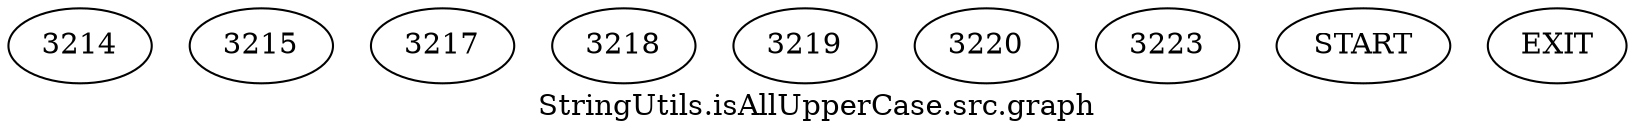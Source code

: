 /* --------------------------------------------------- */
/* Generated by Dr. Garbage Control Flow Graph Factory */
/* http://www.drgarbage.com                            */
/* Version: 4.5.0.201508311741                         */
/* Retrieved on: 2020-01-06 16:00:31.038               */
/* --------------------------------------------------- */
digraph "StringUtils.isAllUpperCase.src.graph" {
 graph [label="StringUtils.isAllUpperCase.src.graph"];
 2 [label="3214" ]
 3 [label="3215" ]
 4 [label="3217" ]
 5 [label="3218" ]
 6 [label="3219" ]
 7 [label="3220" ]
 8 [label="3223" ]
 9 [label="START" ]
 10 [label="EXIT" ]
 9  2
 2  3
 2  4
 4  5
 6  5
 5  6
 6  7
 5  8
 3  10
 7  10
 8  10
}
